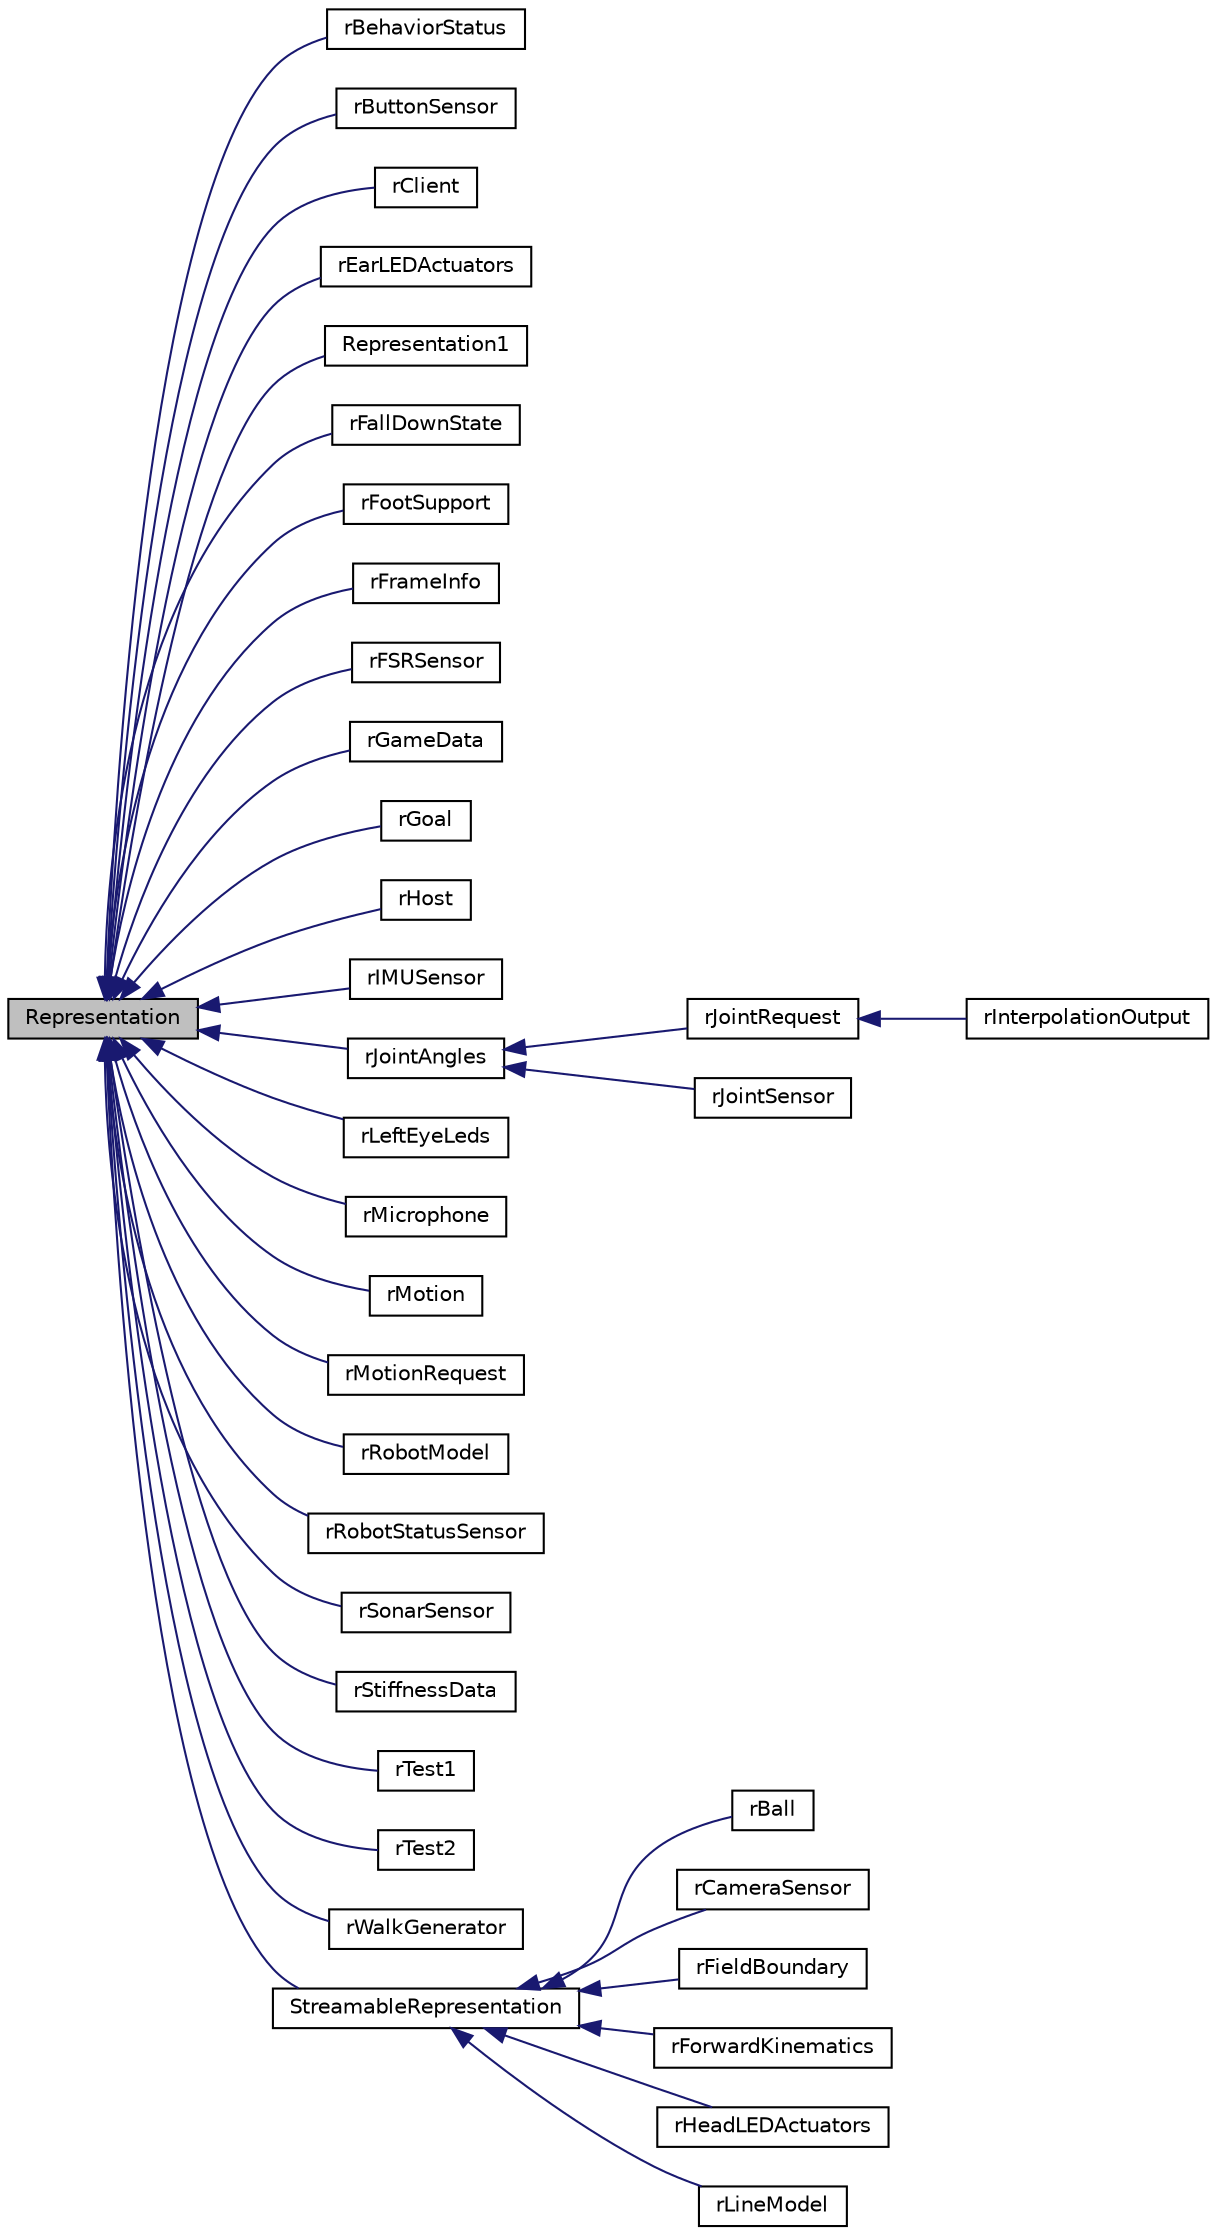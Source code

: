 digraph "Representation"
{
  edge [fontname="Helvetica",fontsize="10",labelfontname="Helvetica",labelfontsize="10"];
  node [fontname="Helvetica",fontsize="10",shape=record];
  rankdir="LR";
  Node0 [label="Representation",height=0.2,width=0.4,color="black", fillcolor="grey75", style="filled", fontcolor="black"];
  Node0 -> Node1 [dir="back",color="midnightblue",fontsize="10",style="solid",fontname="Helvetica"];
  Node1 [label="rBehaviorStatus",height=0.2,width=0.4,color="black", fillcolor="white", style="filled",URL="$classrBehaviorStatus.html",tooltip="A representation containing information about the decisions, considerations and events present in the..."];
  Node0 -> Node2 [dir="back",color="midnightblue",fontsize="10",style="solid",fontname="Helvetica"];
  Node2 [label="rButtonSensor",height=0.2,width=0.4,color="black", fillcolor="white", style="filled",URL="$classrButtonSensor.html",tooltip="rButtonSensor: representation that holds the states of all buttons (Touch and Switch). "];
  Node0 -> Node3 [dir="back",color="midnightblue",fontsize="10",style="solid",fontname="Helvetica"];
  Node3 [label="rClient",height=0.2,width=0.4,color="black", fillcolor="white", style="filled",URL="$classrClient.html",tooltip="rClient: Representation for the client containing if it is connected or not. "];
  Node0 -> Node4 [dir="back",color="midnightblue",fontsize="10",style="solid",fontname="Helvetica"];
  Node4 [label="rEarLEDActuators",height=0.2,width=0.4,color="black", fillcolor="white", style="filled",URL="$classrEarLEDActuators.html"];
  Node0 -> Node5 [dir="back",color="midnightblue",fontsize="10",style="solid",fontname="Helvetica"];
  Node5 [label="Representation1",height=0.2,width=0.4,color="black", fillcolor="white", style="filled",URL="$classRepresentation1.html"];
  Node0 -> Node6 [dir="back",color="midnightblue",fontsize="10",style="solid",fontname="Helvetica"];
  Node6 [label="rFallDownState",height=0.2,width=0.4,color="black", fillcolor="white", style="filled",URL="$classrFallDownState.html"];
  Node0 -> Node7 [dir="back",color="midnightblue",fontsize="10",style="solid",fontname="Helvetica"];
  Node7 [label="rFootSupport",height=0.2,width=0.4,color="black", fillcolor="white", style="filled",URL="$classrFootSupport.html",tooltip="This file defines a representation that describes an abstract distribution of how much each foot supp..."];
  Node0 -> Node8 [dir="back",color="midnightblue",fontsize="10",style="solid",fontname="Helvetica"];
  Node8 [label="rFrameInfo",height=0.2,width=0.4,color="black", fillcolor="white", style="filled",URL="$classrFrameInfo.html",tooltip="Information about the current frame of the system. "];
  Node0 -> Node9 [dir="back",color="midnightblue",fontsize="10",style="solid",fontname="Helvetica"];
  Node9 [label="rFSRSensor",height=0.2,width=0.4,color="black", fillcolor="white", style="filled",URL="$classrFSRSensor.html",tooltip="rFSRSensor: representation that holds the values of all the Force Sensitive Resistors (FSR) in the fe..."];
  Node0 -> Node10 [dir="back",color="midnightblue",fontsize="10",style="solid",fontname="Helvetica"];
  Node10 [label="rGameData",height=0.2,width=0.4,color="black", fillcolor="white", style="filled",URL="$classrGameData.html",tooltip="This file is a representation for gamecontrol data. "];
  Node0 -> Node11 [dir="back",color="midnightblue",fontsize="10",style="solid",fontname="Helvetica"];
  Node11 [label="rGoal",height=0.2,width=0.4,color="black", fillcolor="white", style="filled",URL="$classrGoal.html",tooltip="rGoal: representation which holds the image coordinates of the goal "];
  Node0 -> Node12 [dir="back",color="midnightblue",fontsize="10",style="solid",fontname="Helvetica"];
  Node12 [label="rHost",height=0.2,width=0.4,color="black", fillcolor="white", style="filled",URL="$classrHost.html",tooltip="rHost: Representation for the host containing the hostname and if the client wants to connect or not..."];
  Node0 -> Node13 [dir="back",color="midnightblue",fontsize="10",style="solid",fontname="Helvetica"];
  Node13 [label="rIMUSensor",height=0.2,width=0.4,color="black", fillcolor="white", style="filled",URL="$classrIMUSensor.html",tooltip="IMUSensorRepresentation: representation that holds the values from the Inertial Measurement Unit (IMU..."];
  Node0 -> Node14 [dir="back",color="midnightblue",fontsize="10",style="solid",fontname="Helvetica"];
  Node14 [label="rJointAngles",height=0.2,width=0.4,color="black", fillcolor="white", style="filled",URL="$classrJointAngles.html"];
  Node14 -> Node15 [dir="back",color="midnightblue",fontsize="10",style="solid",fontname="Helvetica"];
  Node15 [label="rJointRequest",height=0.2,width=0.4,color="black", fillcolor="white", style="filled",URL="$classrJointRequest.html"];
  Node15 -> Node16 [dir="back",color="midnightblue",fontsize="10",style="solid",fontname="Helvetica"];
  Node16 [label="rInterpolationOutput",height=0.2,width=0.4,color="black", fillcolor="white", style="filled",URL="$classrInterpolationOutput.html"];
  Node14 -> Node17 [dir="back",color="midnightblue",fontsize="10",style="solid",fontname="Helvetica"];
  Node17 [label="rJointSensor",height=0.2,width=0.4,color="black", fillcolor="white", style="filled",URL="$classrJointSensor.html",tooltip="Rotate around a combination of the X (roll), Y (pitch) and Z (yaw) axis. "];
  Node0 -> Node18 [dir="back",color="midnightblue",fontsize="10",style="solid",fontname="Helvetica"];
  Node18 [label="rLeftEyeLeds",height=0.2,width=0.4,color="black", fillcolor="white", style="filled",URL="$classrLeftEyeLeds.html",tooltip="rLeftEyeLeds: representation that holds the colours of the left eye leds. "];
  Node0 -> Node19 [dir="back",color="midnightblue",fontsize="10",style="solid",fontname="Helvetica"];
  Node19 [label="rMicrophone",height=0.2,width=0.4,color="black", fillcolor="white", style="filled",URL="$classrMicrophone.html"];
  Node0 -> Node20 [dir="back",color="midnightblue",fontsize="10",style="solid",fontname="Helvetica"];
  Node20 [label="rMotion",height=0.2,width=0.4,color="black", fillcolor="white", style="filled",URL="$classrMotion.html"];
  Node0 -> Node21 [dir="back",color="midnightblue",fontsize="10",style="solid",fontname="Helvetica"];
  Node21 [label="rMotionRequest",height=0.2,width=0.4,color="black", fillcolor="white", style="filled",URL="$classrMotionRequest.html"];
  Node0 -> Node22 [dir="back",color="midnightblue",fontsize="10",style="solid",fontname="Helvetica"];
  Node22 [label="rRobotModel",height=0.2,width=0.4,color="black", fillcolor="white", style="filled",URL="$classrRobotModel.html",tooltip="Provides a forward kinematic transformation between two links. "];
  Node0 -> Node23 [dir="back",color="midnightblue",fontsize="10",style="solid",fontname="Helvetica"];
  Node23 [label="rRobotStatusSensor",height=0.2,width=0.4,color="black", fillcolor="white", style="filled",URL="$classrRobotStatusSensor.html",tooltip="rRobotStatusSensor: representation that holds the status of the battery and the CPU. "];
  Node0 -> Node24 [dir="back",color="midnightblue",fontsize="10",style="solid",fontname="Helvetica"];
  Node24 [label="rSonarSensor",height=0.2,width=0.4,color="black", fillcolor="white", style="filled",URL="$classrSonarSensor.html",tooltip="rSonarSensor: representation that holds the distance of the first 10 echos in metres. "];
  Node0 -> Node25 [dir="back",color="midnightblue",fontsize="10",style="solid",fontname="Helvetica"];
  Node25 [label="rStiffnessData",height=0.2,width=0.4,color="black", fillcolor="white", style="filled",URL="$classrStiffnessData.html"];
  Node0 -> Node26 [dir="back",color="midnightblue",fontsize="10",style="solid",fontname="Helvetica"];
  Node26 [label="rTest1",height=0.2,width=0.4,color="black", fillcolor="white", style="filled",URL="$classrTest1.html",tooltip="rTest1: test representation that has a counter. "];
  Node0 -> Node27 [dir="back",color="midnightblue",fontsize="10",style="solid",fontname="Helvetica"];
  Node27 [label="rTest2",height=0.2,width=0.4,color="black", fillcolor="white", style="filled",URL="$classrTest2.html",tooltip="rTest2: test representation that has a counter. "];
  Node0 -> Node28 [dir="back",color="midnightblue",fontsize="10",style="solid",fontname="Helvetica"];
  Node28 [label="rWalkGenerator",height=0.2,width=0.4,color="black", fillcolor="white", style="filled",URL="$classrWalkGenerator.html",tooltip="Holds the output of the walking engine. "];
  Node0 -> Node29 [dir="back",color="midnightblue",fontsize="10",style="solid",fontname="Helvetica"];
  Node29 [label="StreamableRepresentation",height=0.2,width=0.4,color="black", fillcolor="white", style="filled",URL="$classStreamableRepresentation.html",tooltip="StreamableRepresentation: Representations that are streamable should implement this class..."];
  Node29 -> Node30 [dir="back",color="midnightblue",fontsize="10",style="solid",fontname="Helvetica"];
  Node30 [label="rBall",height=0.2,width=0.4,color="black", fillcolor="white", style="filled",URL="$classrBall.html",tooltip="rBall: representation that holds the information of the ball. "];
  Node29 -> Node31 [dir="back",color="midnightblue",fontsize="10",style="solid",fontname="Helvetica"];
  Node31 [label="rCameraSensor",height=0.2,width=0.4,color="black", fillcolor="white", style="filled",URL="$classrCameraSensor.html",tooltip="Representation that holds an image from a camera and information about that image. "];
  Node29 -> Node32 [dir="back",color="midnightblue",fontsize="10",style="solid",fontname="Helvetica"];
  Node32 [label="rFieldBoundary",height=0.2,width=0.4,color="black", fillcolor="white", style="filled",URL="$classrFieldBoundary.html",tooltip="rFieldBoundary: representation that holds the information about the field boundary. "];
  Node29 -> Node33 [dir="back",color="midnightblue",fontsize="10",style="solid",fontname="Helvetica"];
  Node33 [label="rForwardKinematics",height=0.2,width=0.4,color="black", fillcolor="white", style="filled",URL="$classrForwardKinematics.html",tooltip="rFowardKinematic: this representation contains the transformation between the torso and the end actua..."];
  Node29 -> Node34 [dir="back",color="midnightblue",fontsize="10",style="solid",fontname="Helvetica"];
  Node34 [label="rHeadLEDActuators",height=0.2,width=0.4,color="black", fillcolor="white", style="filled",URL="$classrHeadLEDActuators.html"];
  Node29 -> Node35 [dir="back",color="midnightblue",fontsize="10",style="solid",fontname="Helvetica"];
  Node35 [label="rLineModel",height=0.2,width=0.4,color="black", fillcolor="white", style="filled",URL="$classrLineModel.html",tooltip="rLineModel: representation that holds the line points of the line model. "];
}
